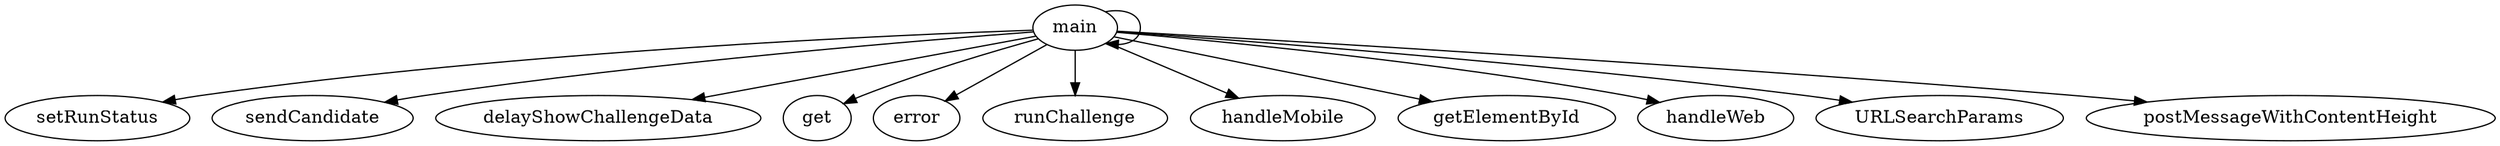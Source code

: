 // Dependency Graph
digraph {
	main [label=main]
	setRunStatus [label=setRunStatus]
	main -> setRunStatus
	sendCandidate [label=sendCandidate]
	main -> sendCandidate
	delayShowChallengeData [label=delayShowChallengeData]
	main -> delayShowChallengeData
	main [label=main]
	main -> main
	get [label=get]
	main -> get
	error [label=error]
	main -> error
	runChallenge [label=runChallenge]
	main -> runChallenge
	handleMobile [label=handleMobile]
	main -> handleMobile
	getElementById [label=getElementById]
	main -> getElementById
	handleWeb [label=handleWeb]
	main -> handleWeb
	URLSearchParams [label=URLSearchParams]
	main -> URLSearchParams
	postMessageWithContentHeight [label=postMessageWithContentHeight]
	main -> postMessageWithContentHeight
}
